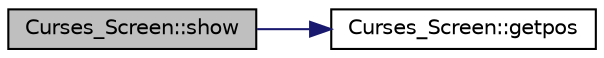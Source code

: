 digraph G
{
  bgcolor="transparent";
  edge [fontname="Helvetica",fontsize="10",labelfontname="Helvetica",labelfontsize="10"];
  node [fontname="Helvetica",fontsize="10",shape=record];
  rankdir="LR";
  Node1 [label="Curses_Screen::show",height=0.2,width=0.4,color="black", fillcolor="grey75", style="filled" fontcolor="black"];
  Node1 -> Node2 [color="midnightblue",fontsize="10",style="solid",fontname="Helvetica"];
  Node2 [label="Curses_Screen::getpos",height=0.2,width=0.4,color="black",URL="$classCurses__Screen.html#a2829d1a773ad67d26c378f10808524de",tooltip="get the cursor position"];
}
